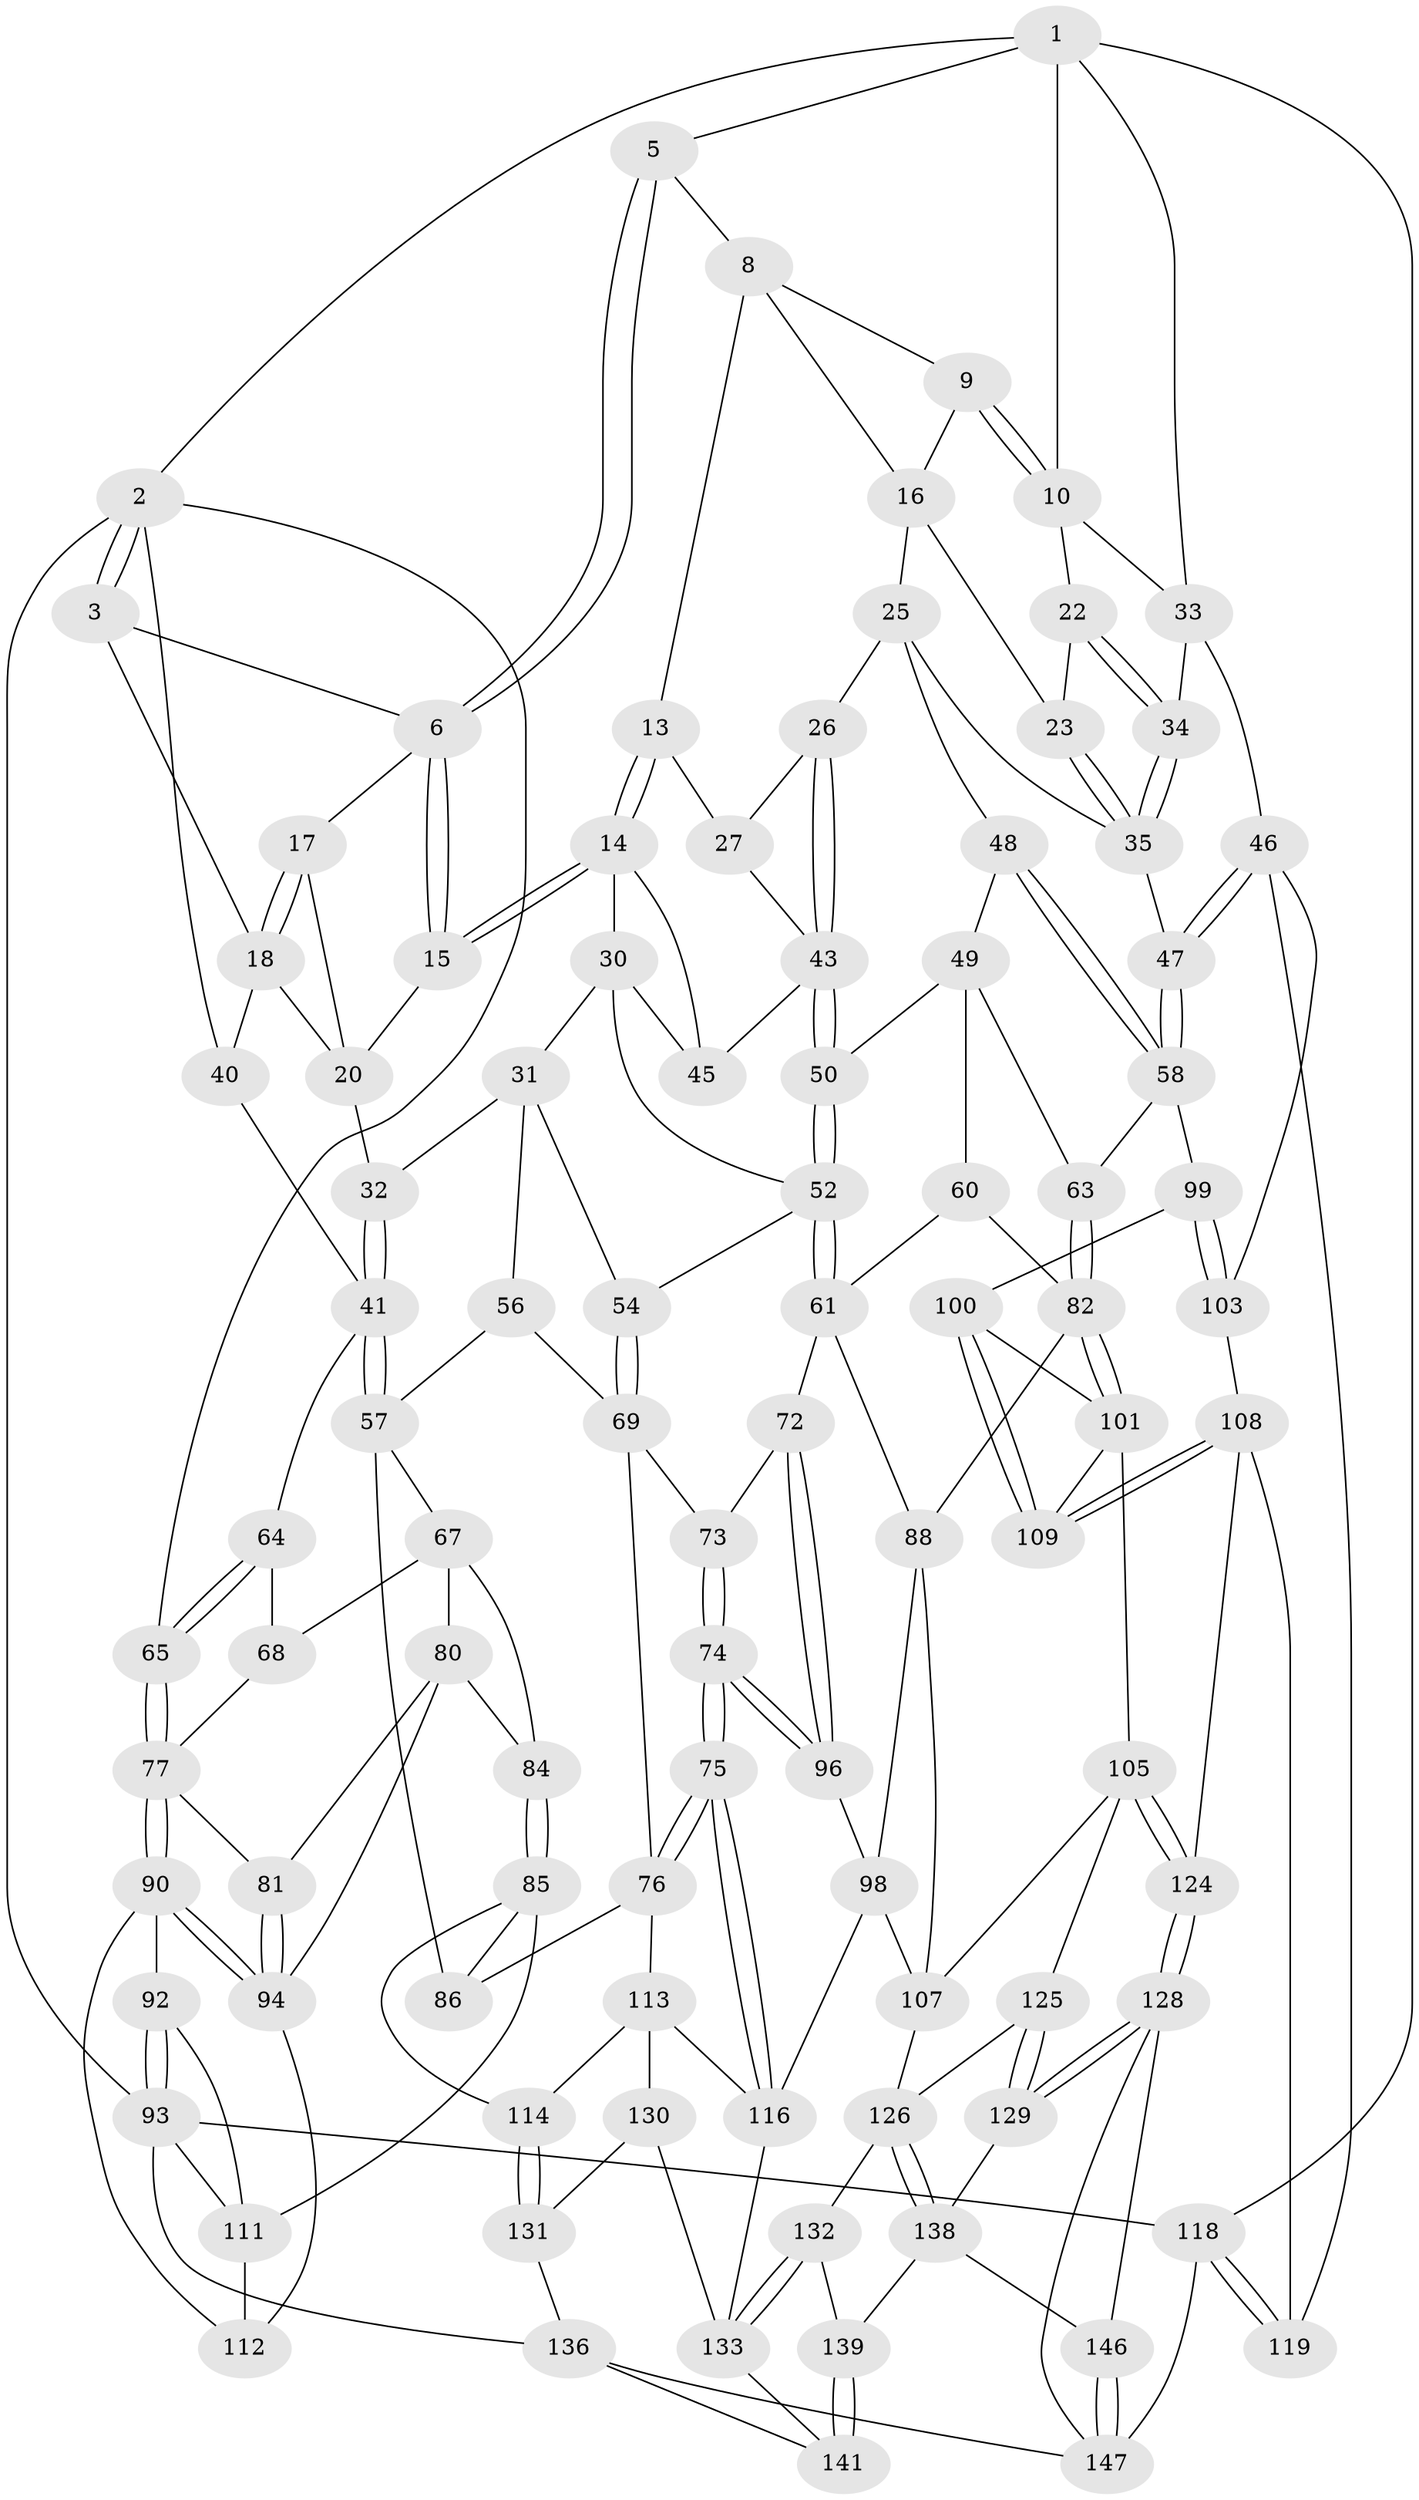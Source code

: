 // original degree distribution, {3: 0.013422818791946308, 6: 0.21476510067114093, 4: 0.2348993288590604, 5: 0.5369127516778524}
// Generated by graph-tools (version 1.1) at 2025/11/02/27/25 16:11:55]
// undirected, 97 vertices, 219 edges
graph export_dot {
graph [start="1"]
  node [color=gray90,style=filled];
  1 [pos="+0.30244887642229534+0",super="+11"];
  2 [pos="+0+0",super="+39"];
  3 [pos="+0.11671164126302293+0.06605534792281",super="+4"];
  5 [pos="+0.32629082185159625+0"];
  6 [pos="+0.3912443020677657+0.07691401191407733",super="+7"];
  8 [pos="+0.5663665783704276+0",super="+12"];
  9 [pos="+0.935614896931109+0"];
  10 [pos="+1+0",super="+21"];
  13 [pos="+0.5659466893807565+0.17035785727737277"];
  14 [pos="+0.554848467777992+0.17539818285902425",super="+29"];
  15 [pos="+0.3958996948096055+0.09331846594442525"];
  16 [pos="+0.7683866125348502+0.06965500047055286",super="+24"];
  17 [pos="+0.22301774924910794+0.12375343836655564"];
  18 [pos="+0.19405537199903508+0.16029064163382914",super="+19"];
  20 [pos="+0.3644497077464297+0.1381087689943349",super="+28"];
  22 [pos="+0.8931353756760793+0.17385266412762135"];
  23 [pos="+0.8183997976930197+0.17991141196663804"];
  25 [pos="+0.7468047384680842+0.23695730287969016",super="+37"];
  26 [pos="+0.6744153861041757+0.2275105059141668"];
  27 [pos="+0.657230507683995+0.22162000384492742"];
  30 [pos="+0.3638309409270512+0.3140433015555826",super="+51"];
  31 [pos="+0.32688859859944946+0.3146940899474997",super="+55"];
  32 [pos="+0.3251097858781856+0.31413263878335973"];
  33 [pos="+0.9891823877255034+0.23810252940223448",super="+38"];
  34 [pos="+0.899790619164567+0.28044134391701087"];
  35 [pos="+0.8825568708582475+0.30063791268044554",super="+36"];
  40 [pos="+0.08020666358909452+0.2032653424612635"];
  41 [pos="+0.21776727290049874+0.3802403090395538",super="+42"];
  43 [pos="+0.6653484771720207+0.3604332389487063",super="+44"];
  45 [pos="+0.5521923571721747+0.3108459574163775"];
  46 [pos="+1+0.46521616933871535",super="+102"];
  47 [pos="+1+0.46605168094377253"];
  48 [pos="+0.7824095721658287+0.37052056428221863"];
  49 [pos="+0.7720332314375301+0.3805161107608733",super="+59"];
  50 [pos="+0.6942559347281013+0.39888888702011394"];
  52 [pos="+0.6413980271133289+0.45067453256859785",super="+53"];
  54 [pos="+0.5171499598690243+0.43938376979661503"];
  56 [pos="+0.3837212181263423+0.4922972844498094"];
  57 [pos="+0.28056244021019455+0.5075099469856151",super="+66"];
  58 [pos="+1+0.4893204961189662",super="+62"];
  60 [pos="+0.7499367477366571+0.5482476311075976"];
  61 [pos="+0.6415217711192641+0.4513216635917807",super="+71"];
  63 [pos="+0.8633084457700384+0.5310188702986445"];
  64 [pos="+0.1424281884421135+0.4133257421947785"];
  65 [pos="+0+0.3728911854708209"];
  67 [pos="+0.1353259371031722+0.5344739256756366",super="+79"];
  68 [pos="+0.11441489401852137+0.491120271812546"];
  69 [pos="+0.5093298226735695+0.4913391571477598",super="+70"];
  72 [pos="+0.6242499999046454+0.5723732481123037"];
  73 [pos="+0.5300304570770875+0.5301724034567266"];
  74 [pos="+0.5011863728337903+0.6647361715515242"];
  75 [pos="+0.4872471246508524+0.6671893354442026"];
  76 [pos="+0.4194944213015888+0.6208698005023106",super="+87"];
  77 [pos="+0+0.5365967709263331",super="+78"];
  80 [pos="+0.11625718591295356+0.5925561490580582",super="+89"];
  81 [pos="+0.06875620016290057+0.6046353526324246"];
  82 [pos="+0.7623092920559125+0.5960201152516518",super="+83"];
  84 [pos="+0.20423471728848314+0.6421982594876248"];
  85 [pos="+0.21902720292619335+0.6469019957208219",super="+110"];
  86 [pos="+0.281763145241061+0.6222786560384899"];
  88 [pos="+0.6926570512412233+0.6054502747360109",super="+97"];
  90 [pos="+0+0.6621901302992756",super="+91"];
  92 [pos="+0+0.8669245880092511"];
  93 [pos="+0+1",super="+137"];
  94 [pos="+0.061947222362536226+0.6442993225361153",super="+95"];
  96 [pos="+0.5380733589448848+0.6684531340868552"];
  98 [pos="+0.5417715185186671+0.671611845270952",super="+120"];
  99 [pos="+0.8963584964729104+0.6336659441960365"];
  100 [pos="+0.8593981680028+0.6389479741452585"];
  101 [pos="+0.7733055744942982+0.6152015749801341",super="+104"];
  103 [pos="+0.9163333129075908+0.6792161961034326"];
  105 [pos="+0.7365076241511584+0.7603996578116327",super="+106"];
  107 [pos="+0.6992456873374334+0.7610808163109769",super="+122"];
  108 [pos="+0.8983167193548109+0.7516466680465289",super="+123"];
  109 [pos="+0.8411542982989981+0.7209434838100829"];
  111 [pos="+0.11721444841934785+0.7809948564216438",super="+134"];
  112 [pos="+0.08834165425138348+0.7500263241605237"];
  113 [pos="+0.3219577440970343+0.7651515680625919",super="+117"];
  114 [pos="+0.3082064767060105+0.7756980452362969",super="+115"];
  116 [pos="+0.43563325015643295+0.805331104342685",super="+121"];
  118 [pos="+1+1"];
  119 [pos="+1+0.8499170166682305"];
  124 [pos="+0.8440395375516525+0.8871766987370123"];
  125 [pos="+0.7049338489222433+0.8860292910685981"];
  126 [pos="+0.6720021582329673+0.8960443273991509",super="+127"];
  128 [pos="+0.8348402866190593+0.9049402045084577",super="+149"];
  129 [pos="+0.8108594303366301+0.9054229521867911"];
  130 [pos="+0.30397898522208555+0.8945753532016251"];
  131 [pos="+0.29840569808215495+0.893812225158565",super="+135"];
  132 [pos="+0.6055428001848644+0.8749225328860356"];
  133 [pos="+0.46835164544413826+0.8802106663350615",super="+143"];
  136 [pos="+0.06711673904223932+1",super="+145"];
  138 [pos="+0.663147991338293+0.91637041161306",super="+144"];
  139 [pos="+0.640064939563044+0.9179264975589899",super="+140"];
  141 [pos="+0.5541011090755545+0.9524426780249962",super="+142"];
  146 [pos="+0.6654641023803047+1"];
  147 [pos="+0.5902389092593971+1",super="+148"];
  1 -- 2;
  1 -- 5;
  1 -- 10;
  1 -- 118;
  1 -- 33;
  2 -- 3;
  2 -- 3;
  2 -- 93;
  2 -- 40;
  2 -- 65;
  3 -- 18;
  3 -- 6;
  5 -- 6;
  5 -- 6;
  5 -- 8;
  6 -- 15;
  6 -- 15;
  6 -- 17;
  8 -- 9;
  8 -- 16;
  8 -- 13;
  9 -- 10;
  9 -- 10;
  9 -- 16;
  10 -- 33;
  10 -- 22;
  13 -- 14;
  13 -- 14;
  13 -- 27;
  14 -- 15;
  14 -- 15;
  14 -- 45;
  14 -- 30;
  15 -- 20;
  16 -- 25;
  16 -- 23;
  17 -- 18;
  17 -- 18;
  17 -- 20;
  18 -- 20;
  18 -- 40;
  20 -- 32;
  22 -- 23;
  22 -- 34;
  22 -- 34;
  23 -- 35;
  23 -- 35;
  25 -- 26;
  25 -- 48;
  25 -- 35;
  26 -- 27;
  26 -- 43;
  26 -- 43;
  27 -- 43;
  30 -- 31;
  30 -- 45;
  30 -- 52;
  31 -- 32;
  31 -- 56;
  31 -- 54;
  32 -- 41;
  32 -- 41;
  33 -- 34;
  33 -- 46;
  34 -- 35;
  34 -- 35;
  35 -- 47;
  40 -- 41;
  41 -- 57;
  41 -- 57;
  41 -- 64;
  43 -- 50;
  43 -- 50;
  43 -- 45;
  46 -- 47;
  46 -- 47;
  46 -- 103;
  46 -- 119;
  47 -- 58;
  47 -- 58;
  48 -- 49;
  48 -- 58;
  48 -- 58;
  49 -- 50;
  49 -- 60;
  49 -- 63;
  50 -- 52;
  50 -- 52;
  52 -- 61;
  52 -- 61;
  52 -- 54;
  54 -- 69;
  54 -- 69;
  56 -- 57;
  56 -- 69;
  57 -- 67;
  57 -- 86;
  58 -- 99;
  58 -- 63;
  60 -- 61;
  60 -- 82;
  61 -- 72;
  61 -- 88;
  63 -- 82;
  63 -- 82;
  64 -- 65;
  64 -- 65;
  64 -- 68;
  65 -- 77;
  65 -- 77;
  67 -- 68;
  67 -- 80;
  67 -- 84;
  68 -- 77;
  69 -- 73;
  69 -- 76;
  72 -- 73;
  72 -- 96;
  72 -- 96;
  73 -- 74;
  73 -- 74;
  74 -- 75;
  74 -- 75;
  74 -- 96;
  74 -- 96;
  75 -- 76;
  75 -- 76;
  75 -- 116;
  75 -- 116;
  76 -- 113;
  76 -- 86;
  77 -- 90;
  77 -- 90;
  77 -- 81;
  80 -- 81;
  80 -- 84;
  80 -- 94;
  81 -- 94;
  81 -- 94;
  82 -- 101;
  82 -- 101;
  82 -- 88;
  84 -- 85;
  84 -- 85;
  85 -- 86;
  85 -- 111;
  85 -- 114;
  88 -- 98;
  88 -- 107;
  90 -- 94;
  90 -- 94;
  90 -- 112;
  90 -- 92;
  92 -- 93;
  92 -- 93;
  92 -- 111;
  93 -- 118;
  93 -- 136;
  93 -- 111;
  94 -- 112;
  96 -- 98;
  98 -- 116;
  98 -- 107;
  99 -- 100;
  99 -- 103;
  99 -- 103;
  100 -- 101;
  100 -- 109;
  100 -- 109;
  101 -- 105;
  101 -- 109;
  103 -- 108;
  105 -- 124;
  105 -- 124;
  105 -- 107;
  105 -- 125;
  107 -- 126;
  108 -- 109;
  108 -- 109;
  108 -- 124;
  108 -- 119;
  111 -- 112;
  113 -- 114;
  113 -- 130;
  113 -- 116;
  114 -- 131 [weight=2];
  114 -- 131;
  116 -- 133;
  118 -- 119;
  118 -- 119;
  118 -- 147;
  124 -- 128;
  124 -- 128;
  125 -- 126;
  125 -- 129;
  125 -- 129;
  126 -- 138;
  126 -- 138;
  126 -- 132;
  128 -- 129;
  128 -- 129;
  128 -- 146;
  128 -- 147;
  129 -- 138;
  130 -- 131;
  130 -- 133;
  131 -- 136;
  132 -- 133;
  132 -- 133;
  132 -- 139;
  133 -- 141;
  136 -- 147;
  136 -- 141;
  138 -- 139;
  138 -- 146;
  139 -- 141 [weight=2];
  139 -- 141;
  146 -- 147;
  146 -- 147;
}
